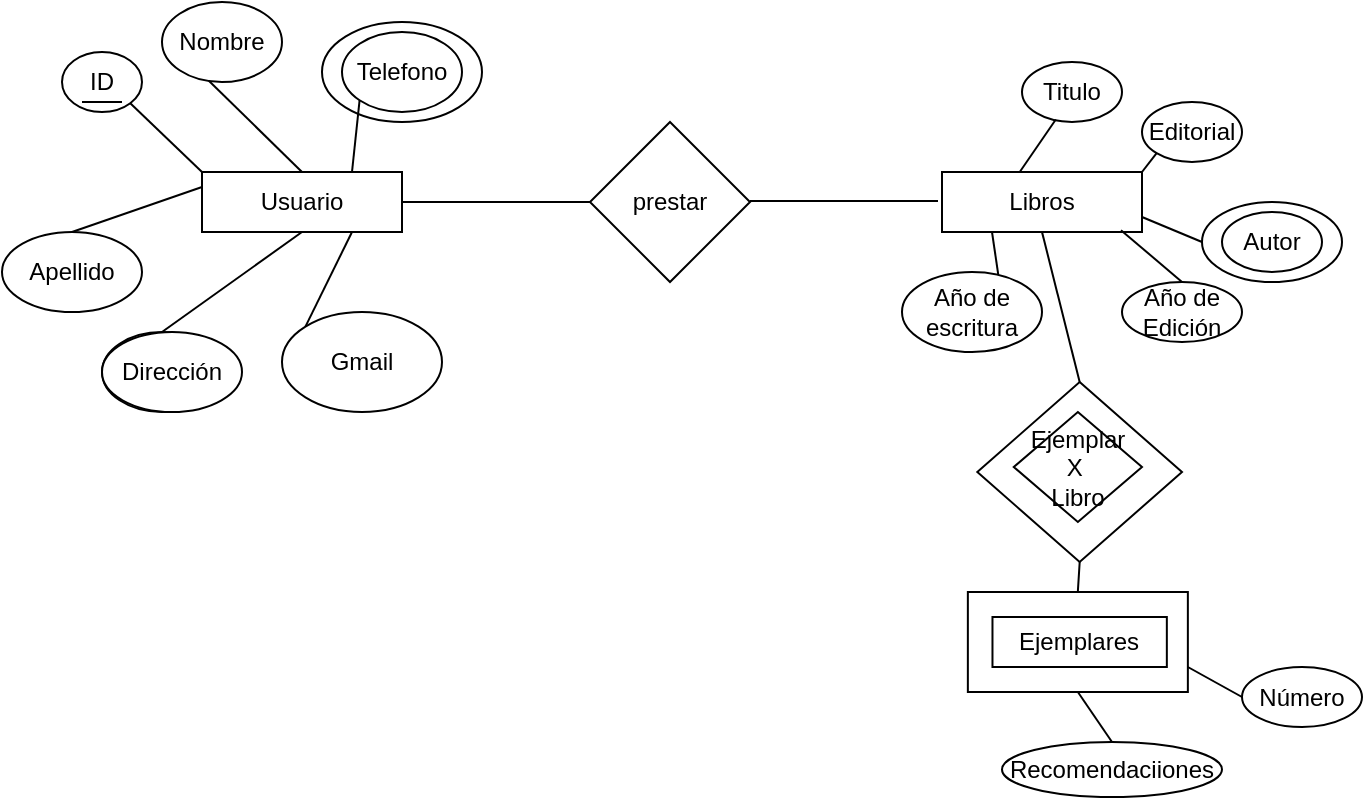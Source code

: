 <mxfile version="21.6.6">
  <diagram name="Página-1" id="z8zfpMKEIv5o564LaMZI">
    <mxGraphModel dx="1168" dy="541" grid="1" gridSize="10" guides="1" tooltips="1" connect="1" arrows="1" fold="1" page="1" pageScale="1" pageWidth="827" pageHeight="1169" math="0" shadow="0">
      <root>
        <mxCell id="0" />
        <mxCell id="1" parent="0" />
        <mxCell id="RfhYnMLwMpdaEVoP4VuN-1" value="prestar" style="rhombus;whiteSpace=wrap;html=1;" vertex="1" parent="1">
          <mxGeometry x="334" y="190" width="80" height="80" as="geometry" />
        </mxCell>
        <mxCell id="RfhYnMLwMpdaEVoP4VuN-2" value="" style="endArrow=none;html=1;rounded=0;entryX=0;entryY=0.5;entryDx=0;entryDy=0;" edge="1" parent="1" target="RfhYnMLwMpdaEVoP4VuN-1">
          <mxGeometry width="50" height="50" relative="1" as="geometry">
            <mxPoint x="240" y="230" as="sourcePoint" />
            <mxPoint x="280" y="220" as="targetPoint" />
          </mxGeometry>
        </mxCell>
        <mxCell id="RfhYnMLwMpdaEVoP4VuN-3" value="Usuario" style="rounded=0;whiteSpace=wrap;html=1;" vertex="1" parent="1">
          <mxGeometry x="140" y="215" width="100" height="30" as="geometry" />
        </mxCell>
        <mxCell id="RfhYnMLwMpdaEVoP4VuN-5" value="Libros" style="rounded=0;whiteSpace=wrap;html=1;" vertex="1" parent="1">
          <mxGeometry x="510" y="215" width="100" height="30" as="geometry" />
        </mxCell>
        <mxCell id="RfhYnMLwMpdaEVoP4VuN-6" value="" style="endArrow=none;html=1;rounded=0;entryX=0;entryY=0.5;entryDx=0;entryDy=0;" edge="1" parent="1">
          <mxGeometry width="50" height="50" relative="1" as="geometry">
            <mxPoint x="414" y="229.5" as="sourcePoint" />
            <mxPoint x="508" y="229.5" as="targetPoint" />
          </mxGeometry>
        </mxCell>
        <mxCell id="RfhYnMLwMpdaEVoP4VuN-7" value="ID" style="ellipse;whiteSpace=wrap;html=1;" vertex="1" parent="1">
          <mxGeometry x="70" y="155" width="40" height="30" as="geometry" />
        </mxCell>
        <mxCell id="RfhYnMLwMpdaEVoP4VuN-8" value="Nombre" style="ellipse;whiteSpace=wrap;html=1;" vertex="1" parent="1">
          <mxGeometry x="120" y="130" width="60" height="40" as="geometry" />
        </mxCell>
        <mxCell id="RfhYnMLwMpdaEVoP4VuN-9" value="Apellido" style="ellipse;whiteSpace=wrap;html=1;" vertex="1" parent="1">
          <mxGeometry x="40" y="245" width="70" height="40" as="geometry" />
        </mxCell>
        <mxCell id="RfhYnMLwMpdaEVoP4VuN-10" value="" style="ellipse;whiteSpace=wrap;html=1;" vertex="1" parent="1">
          <mxGeometry x="200" y="140" width="80" height="50" as="geometry" />
        </mxCell>
        <mxCell id="RfhYnMLwMpdaEVoP4VuN-11" value="Gmail" style="ellipse;whiteSpace=wrap;html=1;" vertex="1" parent="1">
          <mxGeometry x="180" y="285" width="80" height="50" as="geometry" />
        </mxCell>
        <mxCell id="RfhYnMLwMpdaEVoP4VuN-12" value="DNI" style="ellipse;whiteSpace=wrap;html=1;" vertex="1" parent="1">
          <mxGeometry x="90" y="295" width="60" height="40" as="geometry" />
        </mxCell>
        <mxCell id="RfhYnMLwMpdaEVoP4VuN-14" value="Telefono" style="ellipse;whiteSpace=wrap;html=1;" vertex="1" parent="1">
          <mxGeometry x="210" y="145" width="60" height="40" as="geometry" />
        </mxCell>
        <mxCell id="RfhYnMLwMpdaEVoP4VuN-15" value="" style="endArrow=none;html=1;rounded=0;entryX=0;entryY=1;entryDx=0;entryDy=0;exitX=0.75;exitY=0;exitDx=0;exitDy=0;" edge="1" parent="1" source="RfhYnMLwMpdaEVoP4VuN-3" target="RfhYnMLwMpdaEVoP4VuN-14">
          <mxGeometry width="50" height="50" relative="1" as="geometry">
            <mxPoint x="200" y="215" as="sourcePoint" />
            <mxPoint x="240" y="180" as="targetPoint" />
          </mxGeometry>
        </mxCell>
        <mxCell id="RfhYnMLwMpdaEVoP4VuN-16" value="" style="endArrow=none;html=1;rounded=0;entryX=0.39;entryY=0.984;entryDx=0;entryDy=0;entryPerimeter=0;exitX=0.5;exitY=0;exitDx=0;exitDy=0;" edge="1" parent="1" source="RfhYnMLwMpdaEVoP4VuN-3" target="RfhYnMLwMpdaEVoP4VuN-8">
          <mxGeometry width="50" height="50" relative="1" as="geometry">
            <mxPoint x="187.5" y="203" as="sourcePoint" />
            <mxPoint x="212.5" y="160" as="targetPoint" />
          </mxGeometry>
        </mxCell>
        <mxCell id="RfhYnMLwMpdaEVoP4VuN-17" value="" style="endArrow=none;html=1;rounded=0;entryX=1;entryY=1;entryDx=0;entryDy=0;exitX=0;exitY=0;exitDx=0;exitDy=0;" edge="1" parent="1" source="RfhYnMLwMpdaEVoP4VuN-3" target="RfhYnMLwMpdaEVoP4VuN-7">
          <mxGeometry width="50" height="50" relative="1" as="geometry">
            <mxPoint x="115" y="223" as="sourcePoint" />
            <mxPoint x="140" y="180" as="targetPoint" />
          </mxGeometry>
        </mxCell>
        <mxCell id="RfhYnMLwMpdaEVoP4VuN-18" value="" style="endArrow=none;html=1;rounded=0;entryX=0;entryY=0.25;entryDx=0;entryDy=0;exitX=0.5;exitY=0;exitDx=0;exitDy=0;" edge="1" parent="1" source="RfhYnMLwMpdaEVoP4VuN-9" target="RfhYnMLwMpdaEVoP4VuN-3">
          <mxGeometry width="50" height="50" relative="1" as="geometry">
            <mxPoint x="115" y="273" as="sourcePoint" />
            <mxPoint x="140" y="230" as="targetPoint" />
          </mxGeometry>
        </mxCell>
        <mxCell id="RfhYnMLwMpdaEVoP4VuN-20" value="" style="endArrow=none;html=1;rounded=0;entryX=0.5;entryY=1;entryDx=0;entryDy=0;exitX=0.5;exitY=0;exitDx=0;exitDy=0;" edge="1" parent="1" source="RfhYnMLwMpdaEVoP4VuN-12" target="RfhYnMLwMpdaEVoP4VuN-3">
          <mxGeometry width="50" height="50" relative="1" as="geometry">
            <mxPoint x="175" y="290" as="sourcePoint" />
            <mxPoint x="200" y="247" as="targetPoint" />
          </mxGeometry>
        </mxCell>
        <mxCell id="RfhYnMLwMpdaEVoP4VuN-21" value="" style="endArrow=none;html=1;rounded=0;entryX=0.75;entryY=1;entryDx=0;entryDy=0;exitX=0;exitY=0;exitDx=0;exitDy=0;" edge="1" parent="1" source="RfhYnMLwMpdaEVoP4VuN-11" target="RfhYnMLwMpdaEVoP4VuN-3">
          <mxGeometry width="50" height="50" relative="1" as="geometry">
            <mxPoint x="187.5" y="293" as="sourcePoint" />
            <mxPoint x="212.5" y="250" as="targetPoint" />
          </mxGeometry>
        </mxCell>
        <mxCell id="RfhYnMLwMpdaEVoP4VuN-22" value="" style="endArrow=none;html=1;rounded=0;" edge="1" parent="1">
          <mxGeometry width="50" height="50" relative="1" as="geometry">
            <mxPoint x="80" y="180" as="sourcePoint" />
            <mxPoint x="100" y="180" as="targetPoint" />
            <Array as="points" />
          </mxGeometry>
        </mxCell>
        <mxCell id="RfhYnMLwMpdaEVoP4VuN-24" value="Editorial" style="ellipse;whiteSpace=wrap;html=1;" vertex="1" parent="1">
          <mxGeometry x="610" y="180" width="50" height="30" as="geometry" />
        </mxCell>
        <mxCell id="RfhYnMLwMpdaEVoP4VuN-25" value="Año de escritura" style="ellipse;whiteSpace=wrap;html=1;" vertex="1" parent="1">
          <mxGeometry x="490" y="265" width="70" height="40" as="geometry" />
        </mxCell>
        <mxCell id="RfhYnMLwMpdaEVoP4VuN-26" value="" style="ellipse;whiteSpace=wrap;html=1;" vertex="1" parent="1">
          <mxGeometry x="640" y="230" width="70" height="40" as="geometry" />
        </mxCell>
        <mxCell id="RfhYnMLwMpdaEVoP4VuN-27" value="Titulo" style="ellipse;whiteSpace=wrap;html=1;" vertex="1" parent="1">
          <mxGeometry x="550" y="160" width="50" height="30" as="geometry" />
        </mxCell>
        <mxCell id="RfhYnMLwMpdaEVoP4VuN-28" value="Dirección" style="ellipse;whiteSpace=wrap;html=1;" vertex="1" parent="1">
          <mxGeometry x="90" y="295" width="70" height="40" as="geometry" />
        </mxCell>
        <mxCell id="RfhYnMLwMpdaEVoP4VuN-29" value="Año de Edición" style="ellipse;whiteSpace=wrap;html=1;" vertex="1" parent="1">
          <mxGeometry x="600" y="270" width="60" height="30" as="geometry" />
        </mxCell>
        <mxCell id="RfhYnMLwMpdaEVoP4VuN-30" value="Autor" style="ellipse;whiteSpace=wrap;html=1;" vertex="1" parent="1">
          <mxGeometry x="650" y="235" width="50" height="30" as="geometry" />
        </mxCell>
        <mxCell id="RfhYnMLwMpdaEVoP4VuN-31" value="" style="endArrow=none;html=1;rounded=0;exitX=0.687;exitY=0.026;exitDx=0;exitDy=0;exitPerimeter=0;entryX=0.25;entryY=1;entryDx=0;entryDy=0;" edge="1" parent="1" source="RfhYnMLwMpdaEVoP4VuN-25" target="RfhYnMLwMpdaEVoP4VuN-5">
          <mxGeometry width="50" height="50" relative="1" as="geometry">
            <mxPoint x="517" y="285" as="sourcePoint" />
            <mxPoint x="560" y="250" as="targetPoint" />
          </mxGeometry>
        </mxCell>
        <mxCell id="RfhYnMLwMpdaEVoP4VuN-32" value="" style="endArrow=none;html=1;rounded=0;exitX=0.5;exitY=0;exitDx=0;exitDy=0;entryX=0.895;entryY=0.969;entryDx=0;entryDy=0;entryPerimeter=0;" edge="1" parent="1" source="RfhYnMLwMpdaEVoP4VuN-29" target="RfhYnMLwMpdaEVoP4VuN-5">
          <mxGeometry width="50" height="50" relative="1" as="geometry">
            <mxPoint x="580" y="265" as="sourcePoint" />
            <mxPoint x="590" y="250" as="targetPoint" />
          </mxGeometry>
        </mxCell>
        <mxCell id="RfhYnMLwMpdaEVoP4VuN-33" value="" style="endArrow=none;html=1;rounded=0;entryX=0.338;entryY=0.959;entryDx=0;entryDy=0;exitX=0.387;exitY=0.009;exitDx=0;exitDy=0;entryPerimeter=0;exitPerimeter=0;" edge="1" parent="1" source="RfhYnMLwMpdaEVoP4VuN-5" target="RfhYnMLwMpdaEVoP4VuN-27">
          <mxGeometry width="50" height="50" relative="1" as="geometry">
            <mxPoint x="560" y="210" as="sourcePoint" />
            <mxPoint x="575" y="194" as="targetPoint" />
          </mxGeometry>
        </mxCell>
        <mxCell id="RfhYnMLwMpdaEVoP4VuN-34" value="" style="endArrow=none;html=1;rounded=0;exitX=0;exitY=0.5;exitDx=0;exitDy=0;entryX=1;entryY=0.75;entryDx=0;entryDy=0;" edge="1" parent="1" source="RfhYnMLwMpdaEVoP4VuN-26" target="RfhYnMLwMpdaEVoP4VuN-5">
          <mxGeometry width="50" height="50" relative="1" as="geometry">
            <mxPoint x="620" y="295" as="sourcePoint" />
            <mxPoint x="610" y="254" as="targetPoint" />
          </mxGeometry>
        </mxCell>
        <mxCell id="RfhYnMLwMpdaEVoP4VuN-35" value="" style="endArrow=none;html=1;rounded=0;exitX=0;exitY=1;exitDx=0;exitDy=0;entryX=1;entryY=0;entryDx=0;entryDy=0;" edge="1" parent="1" source="RfhYnMLwMpdaEVoP4VuN-24" target="RfhYnMLwMpdaEVoP4VuN-5">
          <mxGeometry width="50" height="50" relative="1" as="geometry">
            <mxPoint x="548" y="276" as="sourcePoint" />
            <mxPoint x="545" y="255" as="targetPoint" />
          </mxGeometry>
        </mxCell>
        <mxCell id="RfhYnMLwMpdaEVoP4VuN-36" value="" style="rounded=0;whiteSpace=wrap;html=1;" vertex="1" parent="1">
          <mxGeometry x="522.93" y="425" width="110" height="50" as="geometry" />
        </mxCell>
        <mxCell id="RfhYnMLwMpdaEVoP4VuN-37" value="" style="rhombus;whiteSpace=wrap;html=1;" vertex="1" parent="1">
          <mxGeometry x="527.66" y="320" width="102.34" height="90" as="geometry" />
        </mxCell>
        <mxCell id="RfhYnMLwMpdaEVoP4VuN-38" value="Ejemplares" style="rounded=0;whiteSpace=wrap;html=1;" vertex="1" parent="1">
          <mxGeometry x="535.24" y="437.5" width="87.18" height="25" as="geometry" />
        </mxCell>
        <mxCell id="RfhYnMLwMpdaEVoP4VuN-39" value="Ejemplar X&amp;nbsp;&lt;br&gt;Libro" style="rhombus;whiteSpace=wrap;html=1;" vertex="1" parent="1">
          <mxGeometry x="545.87" y="335" width="64.13" height="55" as="geometry" />
        </mxCell>
        <mxCell id="RfhYnMLwMpdaEVoP4VuN-40" value="" style="endArrow=none;html=1;rounded=0;exitX=0.5;exitY=0;exitDx=0;exitDy=0;entryX=0.5;entryY=1;entryDx=0;entryDy=0;" edge="1" parent="1" source="RfhYnMLwMpdaEVoP4VuN-36" target="RfhYnMLwMpdaEVoP4VuN-37">
          <mxGeometry width="50" height="50" relative="1" as="geometry">
            <mxPoint x="548" y="276" as="sourcePoint" />
            <mxPoint x="580" y="270" as="targetPoint" />
          </mxGeometry>
        </mxCell>
        <mxCell id="RfhYnMLwMpdaEVoP4VuN-41" value="" style="endArrow=none;html=1;rounded=0;exitX=0.5;exitY=0;exitDx=0;exitDy=0;entryX=0.5;entryY=1;entryDx=0;entryDy=0;" edge="1" parent="1" source="RfhYnMLwMpdaEVoP4VuN-37" target="RfhYnMLwMpdaEVoP4VuN-5">
          <mxGeometry width="50" height="50" relative="1" as="geometry">
            <mxPoint x="548" y="276" as="sourcePoint" />
            <mxPoint x="545" y="255" as="targetPoint" />
          </mxGeometry>
        </mxCell>
        <mxCell id="RfhYnMLwMpdaEVoP4VuN-42" value="Recomendaciiones" style="ellipse;whiteSpace=wrap;html=1;" vertex="1" parent="1">
          <mxGeometry x="540" y="500" width="110" height="27.5" as="geometry" />
        </mxCell>
        <mxCell id="RfhYnMLwMpdaEVoP4VuN-43" value="Número" style="ellipse;whiteSpace=wrap;html=1;" vertex="1" parent="1">
          <mxGeometry x="660" y="462.5" width="60" height="30" as="geometry" />
        </mxCell>
        <mxCell id="RfhYnMLwMpdaEVoP4VuN-44" value="" style="endArrow=none;html=1;rounded=0;entryX=0.5;entryY=1;entryDx=0;entryDy=0;exitX=0.5;exitY=0;exitDx=0;exitDy=0;" edge="1" parent="1" source="RfhYnMLwMpdaEVoP4VuN-42" target="RfhYnMLwMpdaEVoP4VuN-36">
          <mxGeometry width="50" height="50" relative="1" as="geometry">
            <mxPoint x="430" y="470" as="sourcePoint" />
            <mxPoint x="480" y="420" as="targetPoint" />
          </mxGeometry>
        </mxCell>
        <mxCell id="RfhYnMLwMpdaEVoP4VuN-45" value="" style="endArrow=none;html=1;rounded=0;entryX=1;entryY=0.75;entryDx=0;entryDy=0;exitX=0;exitY=0.5;exitDx=0;exitDy=0;" edge="1" parent="1" source="RfhYnMLwMpdaEVoP4VuN-43" target="RfhYnMLwMpdaEVoP4VuN-36">
          <mxGeometry width="50" height="50" relative="1" as="geometry">
            <mxPoint x="430" y="470" as="sourcePoint" />
            <mxPoint x="480" y="420" as="targetPoint" />
          </mxGeometry>
        </mxCell>
      </root>
    </mxGraphModel>
  </diagram>
</mxfile>
